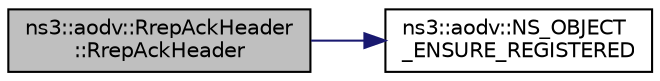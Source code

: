 digraph "ns3::aodv::RrepAckHeader::RrepAckHeader"
{
  edge [fontname="Helvetica",fontsize="10",labelfontname="Helvetica",labelfontsize="10"];
  node [fontname="Helvetica",fontsize="10",shape=record];
  rankdir="LR";
  Node1 [label="ns3::aodv::RrepAckHeader\l::RrepAckHeader",height=0.2,width=0.4,color="black", fillcolor="grey75", style="filled", fontcolor="black"];
  Node1 -> Node2 [color="midnightblue",fontsize="10",style="solid"];
  Node2 [label="ns3::aodv::NS_OBJECT\l_ENSURE_REGISTERED",height=0.2,width=0.4,color="black", fillcolor="white", style="filled",URL="$d4/dd6/namespacens3_1_1aodv.html#a676bd2634b5fae8a1d4b75fec94461eb"];
}
